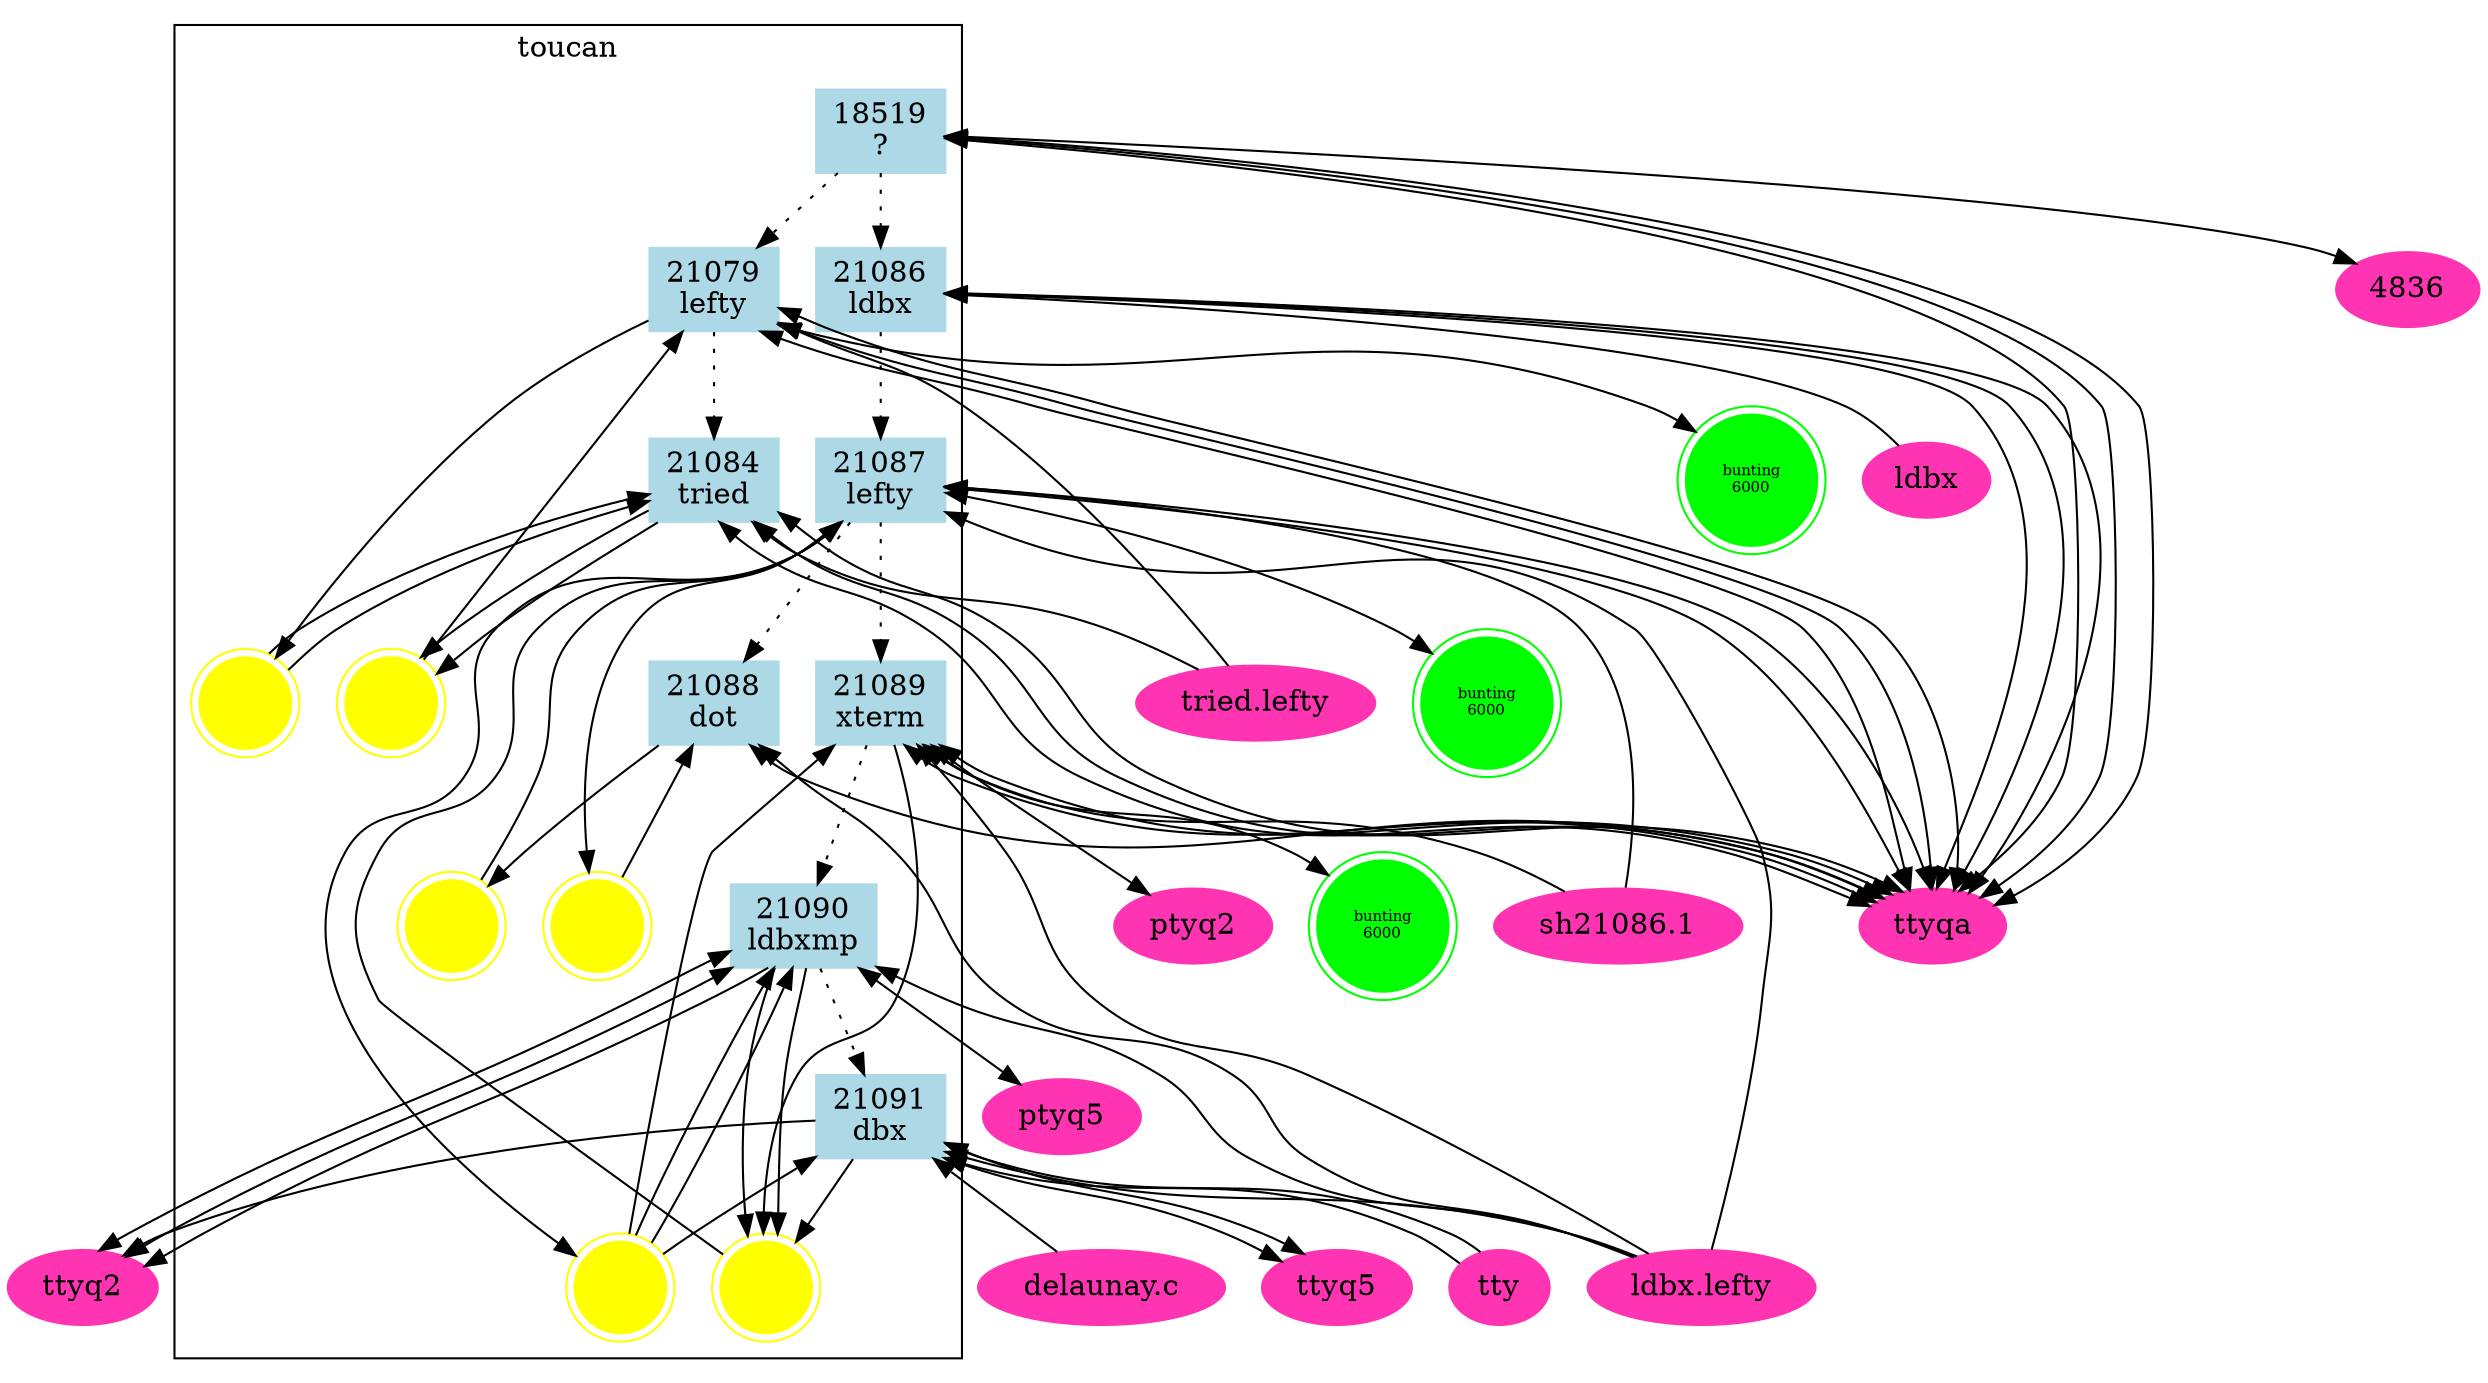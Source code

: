 digraph g {
	graph [fontsize=14, fontname="Times-Roman", fontcolor=black, color=black];
	node [label="\N", fontsize=14, fontname="Times-Roman", fontcolor=black, shape=box, color=black, width="0.5", style=filled];
	edge [fontsize=14, fontname="Times-Roman", fontcolor=black, color=black];
	graph [bb="0,0,1074,636"];
	subgraph cluster0 {
		graph [label=toucan,
			lp="233,616",
			bb="64,16,402,628"];
		n0 [label="18519\n?", color=lightblue, width="0.67", pos="370,576", height="0.56"];
		n448 [label="21079\nlefty", color=lightblue, width="0.69", pos="301,500", height="0.56"];
		n460 [label="", shape=doublecircle, color=yellow, width="0.61", pos="156,312", height="0.61"];
		n461 [label="", shape=doublecircle, color=yellow, width="0.61", pos="94,312", height="0.61"];
		n462 [label="21084\ntried", color=lightblue, width="0.69", pos="301,412", height="0.56"];
		n464 [label="21086\nldbx", color=lightblue, width="0.69", pos="369,500", height="0.56"];
		n468 [label="21087\nlefty", color=lightblue, width="0.69", pos="369,412", height="0.56"];
		n482 [label="", shape=doublecircle, color=yellow, width="0.61", pos="194,212", height="0.61"];
		n483 [label="", shape=doublecircle, color=yellow, width="0.61", pos="256,212", height="0.61"];
		n484 [label="21088\ndot", color=lightblue, width="0.69", pos="301,312", height="0.56"];
		n486 [label="", shape=doublecircle, color=yellow, width="0.61", pos="318,46", height="0.61"];
		n487 [label="", shape=doublecircle, color=yellow, width="0.61", pos="256,46", height="0.61"];
		n488 [label="21089\nxterm", color=lightblue, width="0.69", pos="369,312", height="0.56"];
		n503 [label="21090\nldbxmp", color=lightblue, width="0.81", pos="345,212", height="0.56"];
		n514 [label="21091\ndbx", color=lightblue, width="0.67", pos="370,124", height="0.56"];
		n0 -> n448 [style=dotted, pos="e,319,520 352,556 344,547 335,537 326,528"];
		n448 -> n460 [dir=back, pos="s,286,480 280,472 255,439 214,386 178,341 175,337 172,333 170,329"];
		n448 -> n461 [dir=forward, pos="e,103,332 276,496 243,482 237,469 207,444 160,401 144,390 109,340"];
		n448 -> n462 [style=dotted, pos="e,301,432 301,480 301,469 301,455 301,442"];
		n462 -> n460 [dir=forward, pos="e,168,331 276,402 251,389 213,366 183,344 181,342 178,340 176,338"];
		n462 -> n461 [dir=back, pos="s,276,407 266,405 226,395 163,375 116,344 111,341 107,337 103,332"];
		n462 -> n460 [dir=forward, pos="e,175,323 276,393 255,380 226,362 201,344 195,340 189,335 183,330"];
		n462 -> n461 [dir=back, pos="s,276,404 266,401 231,390 176,371 134,344 126,339 119,331 112,325"];
		n0 -> n464 [style=dotted, pos="e,369,520 370,556 370,548 369,539 369,530"];
		n464 -> n468 [style=dotted, pos="e,369,432 369,480 369,469 369,455 369,442"];
		n468 -> n482 [dir=back, pos="s,344,399 341,389 340,386 338,383 334,380 319,365 262,358 247,344 226,322 234,308 222,280 216,264 208,246 203,232"];
		n468 -> n483 [dir=forward, pos="e,252,234 344,393 342,389 340,384 335,380 310,357 286,372 267,344 247,314 248,273 251,244"];
		n468 -> n484 [style=dotted, pos="e,314,332 355,392 345,378 331,357 320,341"];
		n484 -> n483 [dir=back, pos="s,292,292 288,283 280,267 272,247 265,232"];
		n484 -> n482 [dir=forward, pos="e,209,228 278,292 263,278 242,260 225,244 222,241 219,238 216,235"];
		n468 -> n486 [dir=back, pos="s,344,403 341,393 340,389 339,385 334,380 324,371 228,353 218,344 198,322 217,305 202,280 190,259 173,265 163,244 152,217 152,20\
5 163,180 165,177 266,87 299,58"];
		n468 -> n487 [dir=forward, pos="e,241,62 344,403 339,394 343,387 334,380 333,378 200,345 198,344 179,322 201,305 187,280 177,259 160,264 151,244 141,217 142,206\
 151,180 160,155 206,101 234,70"];
		n468 -> n488 [style=dotted, pos="e,369,332 369,392 369,378 369,358 369,342"];
		n488 -> n486 [dir=forward, pos="e,322,68 374,292 377,278 381,260 383,244 386,215 396,205 383,180 372,156 351,166 337,144 334,138 328,104 324,78"];
		n488 -> n487 [dir=back, pos="s,347,292 340,285 327,270 313,253 307,244 293,218 300,207 287,180 280,162 272,161 265,144 255,115 259,106 255,76 255,73 254,71 2\
54,68"];
		n488 -> n503 [style=dotted, pos="e,350,232 364,292 361,278 356,258 352,242"];
		n503 -> n486 [dir=forward, pos="e,310,67 329,192 322,178 316,160 313,144 310,122 308,97 309,77"];
		n503 -> n487 [dir=back, pos="s,316,205 308,198 272,160 257,100 254,68"];
		n503 -> n514 [style=dotted, pos="e,364,144 351,192 354,181 358,167 361,154"];
		n514 -> n487 [dir=back, pos="s,346,108 338,102 322,91 304,79 287,68 283,65 279,62 274,59"];
		n514 -> n486 [dir=forward, pos="e,327,66 354,104 347,95 340,85 332,74"];
		n503 -> n486 [dir=forward, pos="e,324,67 344,192 340,178 334,160 331,144 328,122 326,97 325,77"];
		n503 -> n487 [dir=back, pos="s,320,192 314,184 286,146 272,95 265,67"];
	}
	n1 [label=4836, shape=ellipse, color=maroon1, width="0.75", pos="1047,500", height="0.50"];
	n2 [label=ttyqa, shape=ellipse, color=maroon1, width="0.75", pos="826,212", height="0.50"];
	n449 [label="tried.lefty", shape=ellipse, color=maroon1, width="1.14", pos="527,312", height="0.50"];
	n454 [label="bunting\n6000", fontsize=7, shape=doublecircle, color=green, width="0.86", pos="755,412", height="0.88"];
	n466 [label=ldbx, shape=ellipse, color=maroon1, width="0.69", pos="829,412", height="0.50"];
	n469 [label="sh21086.1", shape=ellipse, color=maroon1, width="1.14", pos="685,212", height="0.50"];
	n474 [label="bunting\n6000", fontsize=7, shape=doublecircle, color=green, width="0.86", pos="617,312", height="0.88"];
	n479 [label="ldbx.lefty", shape=ellipse, color=maroon1, width="1.11", pos="686,46", height="0.50"];
	n496 [label="bunting\n6000", fontsize=7, shape=doublecircle, color=green, width="0.86", pos="595,212", height="0.88"];
	n500 [label=ptyq2, shape=ellipse, color=maroon1, width="0.81", pos="517,212", height="0.50"];
	n505 [label=ttyq2, shape=ellipse, color=maroon1, width="0.78", pos="28,46", height="0.50"];
	n512 [label=ptyq5, shape=ellipse, color=maroon1, width="0.81", pos="441,124", height="0.50"];
	n513 [label=ttyq5, shape=ellipse, color=maroon1, width="0.78", pos="540,46", height="0.50"];
	n518 [label=tty, shape=ellipse, color=maroon1, width="0.58", pos="607,46", height="0.50"];
	n526 [label="delaunay.c", shape=ellipse, color=maroon1, width="1.17", pos="452,46", height="0.50"];
	n0 -> n1 [dir=both, pos="s,394,575 e,1026,512 404,575 519,570 891,551 1006,520 1010,519 1013,518 1017,516"];
	n0 -> n2 [dir=both, pos="s,394,573 e,839,228 404,572 510,560 823,521 885,444 930,386 915,346 886,280 878,262 861,246 847,234"];
	n0 -> n2 [dir=both, pos="s,394,574 e,847,223 404,573 511,562 840,523 903,444 948,386 933,346 904,280 894,258 873,240 855,228"];
	n0 -> n2 [dir=both, pos="s,394,574 e,851,219 404,573 515,564 856,525 921,444 966,386 951,346 922,280 911,255 884,234 860,223"];
	n448 -> n2 [dir=both, pos="s,321,480 e,814,228 330,474 344,466 353,469 371,464 415,450 727,375 759,344 789,315 800,268 810,238"];
	n448 -> n2 [dir=both, pos="s,326,497 e,824,230 334,490 336,487 336,483 340,480 359,465 368,470 389,464 433,450 745,375 777,344 806,316 817,270 822,240"];
	n448 -> n2 [dir=both, pos="s,326,499 e,835,229 336,499 342,498 346,497 348,496 355,491 352,485 358,480 377,465 386,470 407,464 451,450 763,375 795,344 824,\
316 836,269 836,239"];
	n448 -> n449 [dir=back, pos="s,326,486 335,481 365,465 402,445 403,444 449,408 492,356 514,329"];
	n448 -> n454 [dir=both, pos="s,326,484 e,731,432 336,481 497,431 557,501 710,444 714,442 718,440 723,438"];
	n462 -> n2 [dir=both, pos="s,302,392 e,799,214 309,384 311,383 312,381 314,380 317,377 318,377 321,376 322,375 385,344 385,344 422,319 420,298 459,280 583,\
222 630,260 762,230 766,228 767,228 772,227 778,224 780,221 789,217"];
	n462 -> n2 [dir=both, pos="s,319,392 e,801,219 326,385 328,383 330,381 332,380 335,377 336,377 339,376 340,375 403,344 403,344 440,319 438,298 477,280 601,\
222 648,260 780,230 784,228 785,228 790,227 791,226 792,226 793,225"];
	n462 -> n2 [dir=both, pos="s,326,401 e,809,226 334,394 339,389 344,384 350,380 353,377 354,377 357,376 358,375 421,344 421,344 458,319 456,298 495,280 619,\
222 666,260 798,230 799,230 799,230 799,229"];
	n462 -> n449 [dir=back, pos="s,319,392 327,385 329,383 332,382 335,380 391,349 414,368 472,344 483,339 495,333 505,327"];
	n464 -> n2 [dir=both, pos="s,369,480 e,828,230 379,477 456,458 810,480 845,444 896,387 852,287 832,239"];
	n464 -> n2 [dir=both, pos="s,387,480 e,836,229 397,477 474,458 828,480 863,444 916,386 869,285 841,238"];
	n464 -> n2 [dir=both, pos="s,394,488 e,843,226 402,482 403,481 404,481 405,480 453,456 844,482 881,444 935,385 884,280 849,234"];
	n464 -> n466 [dir=back, pos="s,379,480 388,475 474,431 714,480 795,444 803,440 810,434 816,428"];
	n468 -> n2 [dir=both, pos="s,370,392 e,814,228 375,383 376,382 377,381 378,380 394,369 703,353 719,344 762,320 791,268 809,237"];
	n468 -> n2 [dir=both, pos="s,387,392 e,824,230 393,384 394,382 395,381 396,380 412,369 721,353 737,344 779,320 808,271 820,240"];
	n468 -> n469 [dir=back, pos="s,379,392 384,383 385,382 386,381 387,380 488,312 569,426 657,344 689,314 689,259 687,230"];
	n468 -> n474 [dir=both, pos="s,372,392 e,594,333 376,383 377,382 378,381 379,380 447,320 496,381 577,344 580,343 583,341 586,339"];
	n468 -> n479 [dir=back, pos="s,377,392 382,383 383,382 385,381 386,380 399,370 405,374 420,372 433,369 437,369 449,368 451,367 685,344 686,344 707,329 730,26\
8 735,244 742,216 740,208 735,180 727,136 707,89 695,64"];
	n484 -> n2 [dir=both, pos="s,318,292 e,803,221 326,285 329,283 332,282 335,280 498,206 561,281 735,244 754,239 776,232 793,225"];
	n484 -> n479 [dir=back, pos="s,320,292 327,285 327,285 328,284 328,284 330,282 331,281 332,280 354,262 364,263 383,244 409,219 404,202 432,180 463,155 482,16\
7 513,144 532,130 528,117 546,104 586,75 605,85 648,64 652,62 655,60 657,58"];
	n488 -> n2 [dir=both, pos="s,363,292 e,801,219 367,283 368,282 369,281 370,280 432,229 649,261 726,244 748,239 772,230 792,223"];
	n488 -> n469 [dir=back, pos="s,372,292 376,283 377,282 378,281 379,280 467,205 528,283 635,244 645,240 656,234 664,228"];
	n488 -> n2 [dir=both, pos="s,380,292 e,805,224 385,283 386,282 387,281 388,280 450,229 667,261 744,244 761,240 780,233 795,228"];
	n488 -> n479 [dir=back, pos="s,376,292 380,283 380,282 380,281 381,280 391,263 397,259 414,252 419,249 432,247 436,244 463,222 454,202 479,180 506,156 520,16\
2 550,144 593,118 640,82 666,62"];
	n488 -> n496 [dir=both, pos="s,372,292 e,572,233 376,283 377,282 378,281 379,280 439,226 483,277 555,244 558,243 561,241 564,239"];
	n488 -> n500 [dir=both, pos="s,372,292 e,499,227 377,283 377,282 378,281 379,280 410,247 435,265 474,244 480,241 486,237 491,233"];
	n503 -> n479 [dir=back, pos="s,355,192 360,183 361,182 362,181 363,180 405,146 433,171 479,144 502,130 500,117 522,104 578,71 600,82 658,59"];
	n503 -> n505 [dir=both, pos="s,316,211 e,36,63 306,211 298,210 291,210 290,209 277,201 282,190 269,180 185,107 140,120 45,68"];
	n503 -> n505 [dir=both, pos="s,316,210 e,47,59 307,205 296,197 298,188 287,180 202,107 157,120 56,64"];
	n503 -> n505 [dir=forward, pos="e,54,53 316,196 314,191 312,185 305,180 218,105 173,121 73,64 70,62 66,60 63,58"];
	n503 -> n512 [dir=both, pos="s,349,192 e,420,136 353,183 354,182 354,181 355,180 359,174 388,156 411,141"];
	n514 -> n479 [dir=back, pos="s,380,104 388,98 477,40 530,98 637,68 644,66 652,63 659,59"];
	n514 -> n505 [dir=forward, pos="e,46,60 346,104 229,52 180,113 60,68 58,67 57,67 55,66"];
	n514 -> n518 [dir=back, pos="s,371,104 379,98 446,54 490,102 568,68 575,65 583,60 589,55"];
	n514 -> n513 [dir=both, pos="s,371,104 e,516,56 379,98 418,70 445,89 494,68 499,66 503,64 507,61"];
	n514 -> n513 [dir=both, pos="s,389,104 e,525,61 397,98 436,70 463,89 512,68 513,67 515,67 516,66"];
	n514 -> n518 [dir=back, pos="s,389,104 397,98 464,54 508,102 586,68 590,66 594,64 597,62"];
	n514 -> n526 [dir=back, pos="s,380,104 387,96 400,82 415,70 428,61"];
}
